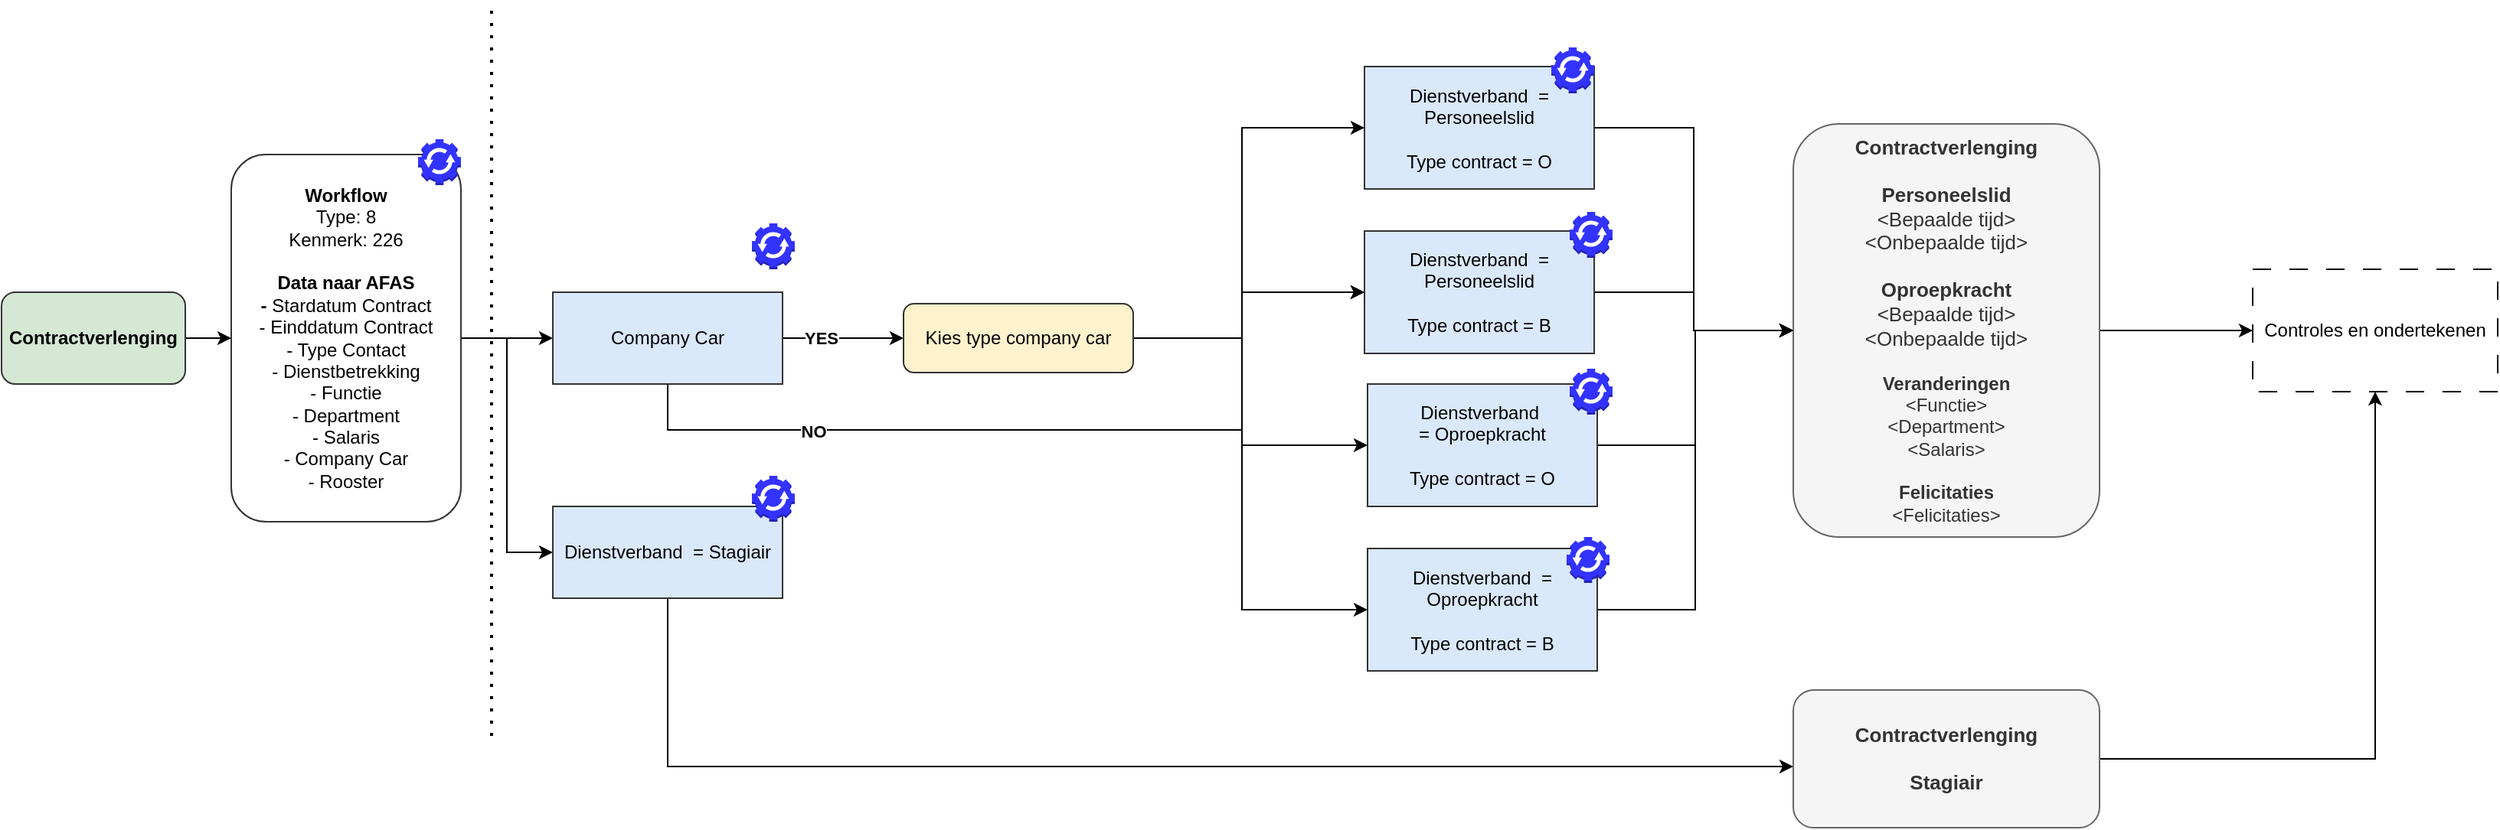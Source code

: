 <mxfile version="24.7.8">
  <diagram name="Page-1" id="O5PMFCdE_8Ikorpa8brw">
    <mxGraphModel dx="1434" dy="884" grid="1" gridSize="10" guides="1" tooltips="1" connect="1" arrows="1" fold="1" page="1" pageScale="1" pageWidth="850" pageHeight="1100" math="0" shadow="0">
      <root>
        <mxCell id="0" />
        <mxCell id="1" parent="0" />
        <mxCell id="Pd-JwSKda_Ql0CktL9ll-1" style="edgeStyle=orthogonalEdgeStyle;rounded=0;orthogonalLoop=1;jettySize=auto;html=1;" parent="1" source="Pd-JwSKda_Ql0CktL9ll-2" target="Pd-JwSKda_Ql0CktL9ll-14" edge="1">
          <mxGeometry relative="1" as="geometry" />
        </mxCell>
        <mxCell id="Pd-JwSKda_Ql0CktL9ll-2" value="&lt;div&gt;&lt;b&gt;Contractverlenging&lt;/b&gt;&lt;/div&gt;" style="rounded=1;whiteSpace=wrap;html=1;strokeColor=#333333;align=center;fillColor=#d5e8d4;" parent="1" vertex="1">
          <mxGeometry x="270" y="250" width="120" height="60" as="geometry" />
        </mxCell>
        <mxCell id="Pd-JwSKda_Ql0CktL9ll-3" style="edgeStyle=orthogonalEdgeStyle;rounded=0;orthogonalLoop=1;jettySize=auto;html=1;" parent="1" source="Pd-JwSKda_Ql0CktL9ll-4" target="Pd-JwSKda_Ql0CktL9ll-17" edge="1">
          <mxGeometry relative="1" as="geometry" />
        </mxCell>
        <mxCell id="Pd-JwSKda_Ql0CktL9ll-4" value="&lt;span style=&quot;font-size: 13px;&quot;&gt;&lt;b&gt;Contractverlenging&lt;/b&gt;&lt;/span&gt;&lt;br&gt;&lt;div style=&quot;font-size: 13px;&quot;&gt;&lt;b&gt;&lt;br&gt;&lt;/b&gt;&lt;div&gt;&lt;b&gt;Personeelslid&lt;/b&gt;&lt;/div&gt;&lt;div&gt;&amp;lt;Bepaalde tijd&amp;gt;&lt;/div&gt;&lt;div&gt;&amp;lt;Onbepaalde tijd&amp;gt;&lt;br&gt;&lt;br&gt;&lt;/div&gt;&lt;/div&gt;&lt;div&gt;&lt;div style=&quot;font-size: 13px;&quot;&gt;&lt;b&gt;Oproepkracht&lt;/b&gt;&lt;/div&gt;&lt;div style=&quot;font-size: 13px;&quot;&gt;&amp;lt;Bepaalde tijd&amp;gt;&lt;/div&gt;&lt;div style=&quot;font-size: 13px;&quot;&gt;&amp;lt;Onbepaalde tijd&amp;gt;&lt;/div&gt;&lt;/div&gt;&lt;div&gt;&lt;br&gt;&lt;/div&gt;&lt;div&gt;&lt;b style=&quot;background-color: initial;&quot;&gt;Veranderingen&lt;/b&gt;&lt;br&gt;&lt;/div&gt;&lt;div&gt;&amp;lt;Functie&amp;gt;&lt;/div&gt;&lt;div&gt;&amp;lt;Department&amp;gt;&lt;/div&gt;&lt;div&gt;&amp;lt;Salaris&amp;gt;&lt;br&gt;&lt;/div&gt;&lt;div&gt;&lt;br&gt;&lt;/div&gt;&lt;div&gt;&lt;b&gt;Felicitaties&lt;/b&gt;&lt;/div&gt;&lt;div&gt;&amp;lt;Felicitaties&amp;gt;&lt;/div&gt;" style="rounded=1;whiteSpace=wrap;html=1;fillColor=#f5f5f5;strokeColor=#666666;fontColor=#333333;" parent="1" vertex="1">
          <mxGeometry x="1440" y="140" width="200" height="270" as="geometry" />
        </mxCell>
        <mxCell id="Pd-JwSKda_Ql0CktL9ll-49" style="edgeStyle=orthogonalEdgeStyle;rounded=0;orthogonalLoop=1;jettySize=auto;html=1;" parent="1" source="Pd-JwSKda_Ql0CktL9ll-11" target="Pd-JwSKda_Ql0CktL9ll-4" edge="1">
          <mxGeometry relative="1" as="geometry" />
        </mxCell>
        <mxCell id="Pd-JwSKda_Ql0CktL9ll-11" value="&lt;div&gt;&lt;span style=&quot;background-color: initial;&quot;&gt;Dienstverband&amp;nbsp; = Personeelslid&lt;/span&gt;&lt;br&gt;&lt;/div&gt;&lt;div&gt;&lt;span style=&quot;background-color: initial;&quot;&gt;&lt;br&gt;&lt;/span&gt;&lt;/div&gt;&lt;div&gt;&lt;span style=&quot;background-color: initial;&quot;&gt;Type contract = O&lt;/span&gt;&lt;/div&gt;" style="rounded=0;whiteSpace=wrap;html=1;fillColor=#dae8fc;strokeColor=#333333;" parent="1" vertex="1">
          <mxGeometry x="1160" y="102.5" width="150" height="80" as="geometry" />
        </mxCell>
        <mxCell id="Pd-JwSKda_Ql0CktL9ll-12" value="" style="endArrow=none;dashed=1;html=1;dashPattern=1 3;strokeWidth=2;rounded=0;" parent="1" edge="1">
          <mxGeometry width="50" height="50" relative="1" as="geometry">
            <mxPoint x="590" y="540" as="sourcePoint" />
            <mxPoint x="590" y="60" as="targetPoint" />
          </mxGeometry>
        </mxCell>
        <mxCell id="Pd-JwSKda_Ql0CktL9ll-55" style="edgeStyle=orthogonalEdgeStyle;rounded=0;orthogonalLoop=1;jettySize=auto;html=1;" parent="1" source="Pd-JwSKda_Ql0CktL9ll-14" target="Pd-JwSKda_Ql0CktL9ll-32" edge="1">
          <mxGeometry relative="1" as="geometry" />
        </mxCell>
        <mxCell id="Pd-JwSKda_Ql0CktL9ll-60" style="edgeStyle=orthogonalEdgeStyle;rounded=0;orthogonalLoop=1;jettySize=auto;html=1;" parent="1" source="Pd-JwSKda_Ql0CktL9ll-14" target="Pd-JwSKda_Ql0CktL9ll-44" edge="1">
          <mxGeometry relative="1" as="geometry" />
        </mxCell>
        <mxCell id="Pd-JwSKda_Ql0CktL9ll-14" value="&lt;b&gt;Workflow&lt;/b&gt;&lt;div&gt;&lt;span style=&quot;background-color: initial;&quot;&gt;Type: 8&lt;/span&gt;&lt;br&gt;&lt;/div&gt;&lt;div&gt;Kenmerk: 226&lt;/div&gt;&lt;div&gt;&lt;br&gt;&lt;/div&gt;&lt;div&gt;&lt;b&gt;Data naar AFAS&lt;/b&gt;&lt;/div&gt;&lt;div&gt;&lt;b&gt;- &lt;/b&gt;Stardatum Contract&lt;br&gt;&lt;div&gt;&lt;div&gt;&lt;div&gt;- Einddatum Contract&lt;/div&gt;&lt;div&gt;- Type Contact&lt;/div&gt;&lt;div&gt;&lt;span style=&quot;background-color: initial;&quot;&gt;- Dienstbetrekking&lt;/span&gt;&lt;/div&gt;&lt;div&gt;&lt;span style=&quot;background-color: initial;&quot;&gt;- Functie&lt;/span&gt;&lt;br&gt;&lt;/div&gt;&lt;/div&gt;&lt;div&gt;&lt;span style=&quot;background-color: initial;&quot;&gt;- Department&lt;/span&gt;&lt;/div&gt;&lt;div&gt;&lt;span style=&quot;background-color: initial;&quot;&gt;- Salaris&lt;/span&gt;&lt;/div&gt;&lt;div&gt;&lt;span style=&quot;background-color: initial;&quot;&gt;- Company Car&lt;/span&gt;&lt;/div&gt;&lt;div&gt;&lt;span style=&quot;background-color: initial;&quot;&gt;- Rooster&lt;/span&gt;&lt;/div&gt;&lt;/div&gt;&lt;/div&gt;" style="rounded=1;whiteSpace=wrap;html=1;strokeColor=#333333;" parent="1" vertex="1">
          <mxGeometry x="420" y="160" width="150" height="240" as="geometry" />
        </mxCell>
        <mxCell id="Pd-JwSKda_Ql0CktL9ll-17" value="Controles en ondertekenen" style="rounded=0;whiteSpace=wrap;html=1;dashed=1;dashPattern=12 12;" parent="1" vertex="1">
          <mxGeometry x="1740" y="235" width="160" height="80" as="geometry" />
        </mxCell>
        <mxCell id="Pd-JwSKda_Ql0CktL9ll-18" value="" style="outlineConnect=0;dashed=0;verticalLabelPosition=bottom;verticalAlign=top;align=center;html=1;shape=mxgraph.aws3.automation;fillColor=#3333FF;strokeColor=#6c8ebf;" parent="1" vertex="1">
          <mxGeometry x="542" y="150" width="28" height="30" as="geometry" />
        </mxCell>
        <mxCell id="Pd-JwSKda_Ql0CktL9ll-19" value="" style="outlineConnect=0;dashed=0;verticalLabelPosition=bottom;verticalAlign=top;align=center;html=1;shape=mxgraph.aws3.automation;fillColor=#3333FF;strokeColor=#6c8ebf;" parent="1" vertex="1">
          <mxGeometry x="1282" y="90" width="28" height="30" as="geometry" />
        </mxCell>
        <mxCell id="Pd-JwSKda_Ql0CktL9ll-50" style="edgeStyle=orthogonalEdgeStyle;rounded=0;orthogonalLoop=1;jettySize=auto;html=1;" parent="1" source="Pd-JwSKda_Ql0CktL9ll-22" target="Pd-JwSKda_Ql0CktL9ll-4" edge="1">
          <mxGeometry relative="1" as="geometry" />
        </mxCell>
        <mxCell id="Pd-JwSKda_Ql0CktL9ll-22" value="&lt;div&gt;&lt;span style=&quot;background-color: initial;&quot;&gt;Dienstverband&amp;nbsp; = Personeelslid&lt;/span&gt;&lt;br&gt;&lt;/div&gt;&lt;div&gt;&lt;span style=&quot;background-color: initial;&quot;&gt;&lt;br&gt;&lt;/span&gt;&lt;/div&gt;&lt;div&gt;&lt;span style=&quot;background-color: initial;&quot;&gt;Type contract = B&lt;/span&gt;&lt;/div&gt;" style="rounded=0;whiteSpace=wrap;html=1;fillColor=#dae8fc;strokeColor=#333333;" parent="1" vertex="1">
          <mxGeometry x="1160" y="210" width="150" height="80" as="geometry" />
        </mxCell>
        <mxCell id="Pd-JwSKda_Ql0CktL9ll-23" value="" style="outlineConnect=0;dashed=0;verticalLabelPosition=bottom;verticalAlign=top;align=center;html=1;shape=mxgraph.aws3.automation;fillColor=#3333FF;strokeColor=#6c8ebf;" parent="1" vertex="1">
          <mxGeometry x="1294" y="197.5" width="28" height="30" as="geometry" />
        </mxCell>
        <mxCell id="Pd-JwSKda_Ql0CktL9ll-51" style="edgeStyle=orthogonalEdgeStyle;rounded=0;orthogonalLoop=1;jettySize=auto;html=1;entryX=0;entryY=0.5;entryDx=0;entryDy=0;" parent="1" source="Pd-JwSKda_Ql0CktL9ll-24" target="Pd-JwSKda_Ql0CktL9ll-4" edge="1">
          <mxGeometry relative="1" as="geometry" />
        </mxCell>
        <mxCell id="Pd-JwSKda_Ql0CktL9ll-24" value="&lt;div&gt;&lt;span style=&quot;background-color: initial;&quot;&gt;Dienstverband&amp;nbsp; =&amp;nbsp;&lt;/span&gt;&lt;span style=&quot;background-color: initial;&quot;&gt;Oproepkracht&lt;/span&gt;&lt;br&gt;&lt;/div&gt;&lt;div&gt;&lt;span style=&quot;background-color: initial;&quot;&gt;&lt;br&gt;&lt;/span&gt;&lt;/div&gt;&lt;div&gt;&lt;span style=&quot;background-color: initial;&quot;&gt;Type contract = O&lt;/span&gt;&lt;/div&gt;" style="rounded=0;whiteSpace=wrap;html=1;fillColor=#dae8fc;strokeColor=#333333;" parent="1" vertex="1">
          <mxGeometry x="1162" y="310" width="150" height="80" as="geometry" />
        </mxCell>
        <mxCell id="Pd-JwSKda_Ql0CktL9ll-25" value="" style="outlineConnect=0;dashed=0;verticalLabelPosition=bottom;verticalAlign=top;align=center;html=1;shape=mxgraph.aws3.automation;fillColor=#3333FF;strokeColor=#6c8ebf;" parent="1" vertex="1">
          <mxGeometry x="1294" y="300" width="28" height="30" as="geometry" />
        </mxCell>
        <mxCell id="Pd-JwSKda_Ql0CktL9ll-52" style="edgeStyle=orthogonalEdgeStyle;rounded=0;orthogonalLoop=1;jettySize=auto;html=1;entryX=0;entryY=0.5;entryDx=0;entryDy=0;" parent="1" source="Pd-JwSKda_Ql0CktL9ll-26" target="Pd-JwSKda_Ql0CktL9ll-4" edge="1">
          <mxGeometry relative="1" as="geometry" />
        </mxCell>
        <mxCell id="Pd-JwSKda_Ql0CktL9ll-26" value="&lt;div&gt;&lt;span style=&quot;background-color: initial;&quot;&gt;Dienstverband&amp;nbsp; = Oproepkracht&lt;/span&gt;&lt;br&gt;&lt;/div&gt;&lt;div&gt;&lt;span style=&quot;background-color: initial;&quot;&gt;&lt;br&gt;&lt;/span&gt;&lt;/div&gt;&lt;div&gt;&lt;span style=&quot;background-color: initial;&quot;&gt;Type contract = B&lt;/span&gt;&lt;/div&gt;" style="rounded=0;whiteSpace=wrap;html=1;fillColor=#dae8fc;strokeColor=#333333;" parent="1" vertex="1">
          <mxGeometry x="1162" y="417.5" width="150" height="80" as="geometry" />
        </mxCell>
        <mxCell id="Pd-JwSKda_Ql0CktL9ll-27" value="" style="outlineConnect=0;dashed=0;verticalLabelPosition=bottom;verticalAlign=top;align=center;html=1;shape=mxgraph.aws3.automation;fillColor=#3333FF;strokeColor=#6c8ebf;" parent="1" vertex="1">
          <mxGeometry x="1292" y="410" width="28" height="30" as="geometry" />
        </mxCell>
        <mxCell id="Pd-JwSKda_Ql0CktL9ll-28" style="edgeStyle=orthogonalEdgeStyle;rounded=0;orthogonalLoop=1;jettySize=auto;html=1;entryX=0;entryY=0.5;entryDx=0;entryDy=0;" parent="1" source="Pd-JwSKda_Ql0CktL9ll-32" target="Pd-JwSKda_Ql0CktL9ll-33" edge="1">
          <mxGeometry relative="1" as="geometry" />
        </mxCell>
        <mxCell id="Pd-JwSKda_Ql0CktL9ll-29" value="&lt;b&gt;YES&lt;/b&gt;" style="edgeLabel;html=1;align=center;verticalAlign=middle;resizable=0;points=[];" parent="Pd-JwSKda_Ql0CktL9ll-28" vertex="1" connectable="0">
          <mxGeometry x="-0.367" relative="1" as="geometry">
            <mxPoint as="offset" />
          </mxGeometry>
        </mxCell>
        <mxCell id="Pd-JwSKda_Ql0CktL9ll-63" style="edgeStyle=orthogonalEdgeStyle;rounded=0;orthogonalLoop=1;jettySize=auto;html=1;entryX=0;entryY=0.5;entryDx=0;entryDy=0;" parent="1" source="Pd-JwSKda_Ql0CktL9ll-32" target="Pd-JwSKda_Ql0CktL9ll-22" edge="1">
          <mxGeometry relative="1" as="geometry">
            <Array as="points">
              <mxPoint x="705" y="340" />
              <mxPoint x="1080" y="340" />
              <mxPoint x="1080" y="250" />
            </Array>
          </mxGeometry>
        </mxCell>
        <mxCell id="Pd-JwSKda_Ql0CktL9ll-64" value="&lt;b&gt;NO&lt;/b&gt;" style="edgeLabel;html=1;align=center;verticalAlign=middle;resizable=0;points=[];" parent="Pd-JwSKda_Ql0CktL9ll-63" vertex="1" connectable="0">
          <mxGeometry x="-0.566" y="-1" relative="1" as="geometry">
            <mxPoint as="offset" />
          </mxGeometry>
        </mxCell>
        <mxCell id="Pd-JwSKda_Ql0CktL9ll-32" value="&lt;div&gt;Company Car&lt;/div&gt;&lt;div&gt;&lt;/div&gt;" style="rounded=0;whiteSpace=wrap;html=1;fillColor=#dae8fc;strokeColor=#333333;" parent="1" vertex="1">
          <mxGeometry x="630" y="250" width="150" height="60" as="geometry" />
        </mxCell>
        <mxCell id="Pd-JwSKda_Ql0CktL9ll-56" style="edgeStyle=orthogonalEdgeStyle;rounded=0;orthogonalLoop=1;jettySize=auto;html=1;entryX=0;entryY=0.5;entryDx=0;entryDy=0;" parent="1" source="Pd-JwSKda_Ql0CktL9ll-33" target="Pd-JwSKda_Ql0CktL9ll-11" edge="1">
          <mxGeometry relative="1" as="geometry">
            <Array as="points">
              <mxPoint x="1080" y="280" />
              <mxPoint x="1080" y="143" />
            </Array>
          </mxGeometry>
        </mxCell>
        <mxCell id="Pd-JwSKda_Ql0CktL9ll-57" style="edgeStyle=orthogonalEdgeStyle;rounded=0;orthogonalLoop=1;jettySize=auto;html=1;" parent="1" source="Pd-JwSKda_Ql0CktL9ll-33" target="Pd-JwSKda_Ql0CktL9ll-22" edge="1">
          <mxGeometry relative="1" as="geometry">
            <Array as="points">
              <mxPoint x="1080" y="280" />
              <mxPoint x="1080" y="250" />
            </Array>
          </mxGeometry>
        </mxCell>
        <mxCell id="Pd-JwSKda_Ql0CktL9ll-58" style="edgeStyle=orthogonalEdgeStyle;rounded=0;orthogonalLoop=1;jettySize=auto;html=1;entryX=0;entryY=0.5;entryDx=0;entryDy=0;" parent="1" source="Pd-JwSKda_Ql0CktL9ll-33" target="Pd-JwSKda_Ql0CktL9ll-24" edge="1">
          <mxGeometry relative="1" as="geometry">
            <Array as="points">
              <mxPoint x="1080" y="280" />
              <mxPoint x="1080" y="350" />
            </Array>
          </mxGeometry>
        </mxCell>
        <mxCell id="Pd-JwSKda_Ql0CktL9ll-59" style="edgeStyle=orthogonalEdgeStyle;rounded=0;orthogonalLoop=1;jettySize=auto;html=1;entryX=0;entryY=0.5;entryDx=0;entryDy=0;" parent="1" source="Pd-JwSKda_Ql0CktL9ll-33" target="Pd-JwSKda_Ql0CktL9ll-26" edge="1">
          <mxGeometry relative="1" as="geometry">
            <Array as="points">
              <mxPoint x="1080" y="280" />
              <mxPoint x="1080" y="458" />
            </Array>
          </mxGeometry>
        </mxCell>
        <mxCell id="Pd-JwSKda_Ql0CktL9ll-33" value="Kies type company car" style="rounded=1;whiteSpace=wrap;html=1;fillColor=#fff2cc;strokeColor=#333333;" parent="1" vertex="1">
          <mxGeometry x="859" y="257.5" width="150" height="45" as="geometry" />
        </mxCell>
        <mxCell id="Pd-JwSKda_Ql0CktL9ll-47" style="edgeStyle=orthogonalEdgeStyle;rounded=0;orthogonalLoop=1;jettySize=auto;html=1;" parent="1" source="Pd-JwSKda_Ql0CktL9ll-44" target="Pd-JwSKda_Ql0CktL9ll-46" edge="1">
          <mxGeometry relative="1" as="geometry">
            <Array as="points">
              <mxPoint x="705" y="560" />
            </Array>
          </mxGeometry>
        </mxCell>
        <mxCell id="Pd-JwSKda_Ql0CktL9ll-44" value="&lt;div&gt;&lt;span style=&quot;background-color: initial;&quot;&gt;Dienstverband&amp;nbsp; = Stagiair&lt;br&gt;&lt;/span&gt;&lt;/div&gt;" style="rounded=0;whiteSpace=wrap;html=1;fillColor=#dae8fc;strokeColor=#333333;" parent="1" vertex="1">
          <mxGeometry x="630" y="390" width="150" height="60" as="geometry" />
        </mxCell>
        <mxCell id="Pd-JwSKda_Ql0CktL9ll-45" value="" style="outlineConnect=0;dashed=0;verticalLabelPosition=bottom;verticalAlign=top;align=center;html=1;shape=mxgraph.aws3.automation;fillColor=#3333FF;strokeColor=#6c8ebf;" parent="1" vertex="1">
          <mxGeometry x="760" y="370" width="28" height="30" as="geometry" />
        </mxCell>
        <mxCell id="Pd-JwSKda_Ql0CktL9ll-53" style="edgeStyle=orthogonalEdgeStyle;rounded=0;orthogonalLoop=1;jettySize=auto;html=1;entryX=0.5;entryY=1;entryDx=0;entryDy=0;" parent="1" source="Pd-JwSKda_Ql0CktL9ll-46" target="Pd-JwSKda_Ql0CktL9ll-17" edge="1">
          <mxGeometry relative="1" as="geometry" />
        </mxCell>
        <mxCell id="Pd-JwSKda_Ql0CktL9ll-46" value="&lt;span style=&quot;font-size: 13px;&quot;&gt;&lt;b&gt;Contractverlenging&lt;/b&gt;&lt;/span&gt;&lt;br&gt;&lt;div style=&quot;font-size: 13px;&quot;&gt;&lt;b&gt;&lt;br&gt;&lt;/b&gt;&lt;div&gt;&lt;b&gt;Stagiair&lt;br&gt;&lt;/b&gt;&lt;/div&gt;&lt;/div&gt;" style="rounded=1;whiteSpace=wrap;html=1;fillColor=#f5f5f5;strokeColor=#666666;fontColor=#333333;" parent="1" vertex="1">
          <mxGeometry x="1440" y="510" width="200" height="90" as="geometry" />
        </mxCell>
        <mxCell id="Pd-JwSKda_Ql0CktL9ll-54" value="" style="outlineConnect=0;dashed=0;verticalLabelPosition=bottom;verticalAlign=top;align=center;html=1;shape=mxgraph.aws3.automation;fillColor=#3333FF;strokeColor=#6c8ebf;" parent="1" vertex="1">
          <mxGeometry x="760" y="205" width="28" height="30" as="geometry" />
        </mxCell>
      </root>
    </mxGraphModel>
  </diagram>
</mxfile>
